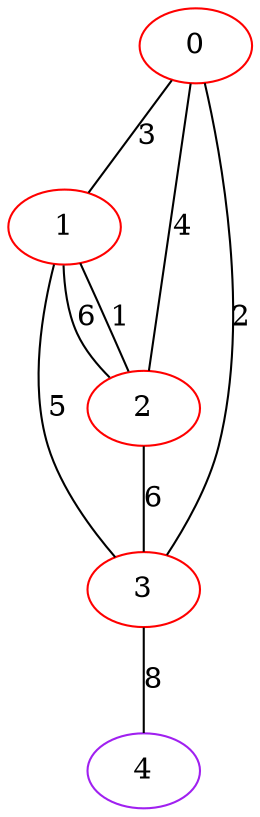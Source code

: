 graph "" {
0 [color=red, weight=1];
1 [color=red, weight=1];
2 [color=red, weight=1];
3 [color=red, weight=1];
4 [color=purple, weight=4];
0 -- 1  [key=0, label=3];
0 -- 2  [key=0, label=4];
0 -- 3  [key=0, label=2];
1 -- 2  [key=0, label=6];
1 -- 2  [key=1, label=1];
1 -- 3  [key=0, label=5];
2 -- 3  [key=0, label=6];
3 -- 4  [key=0, label=8];
}
